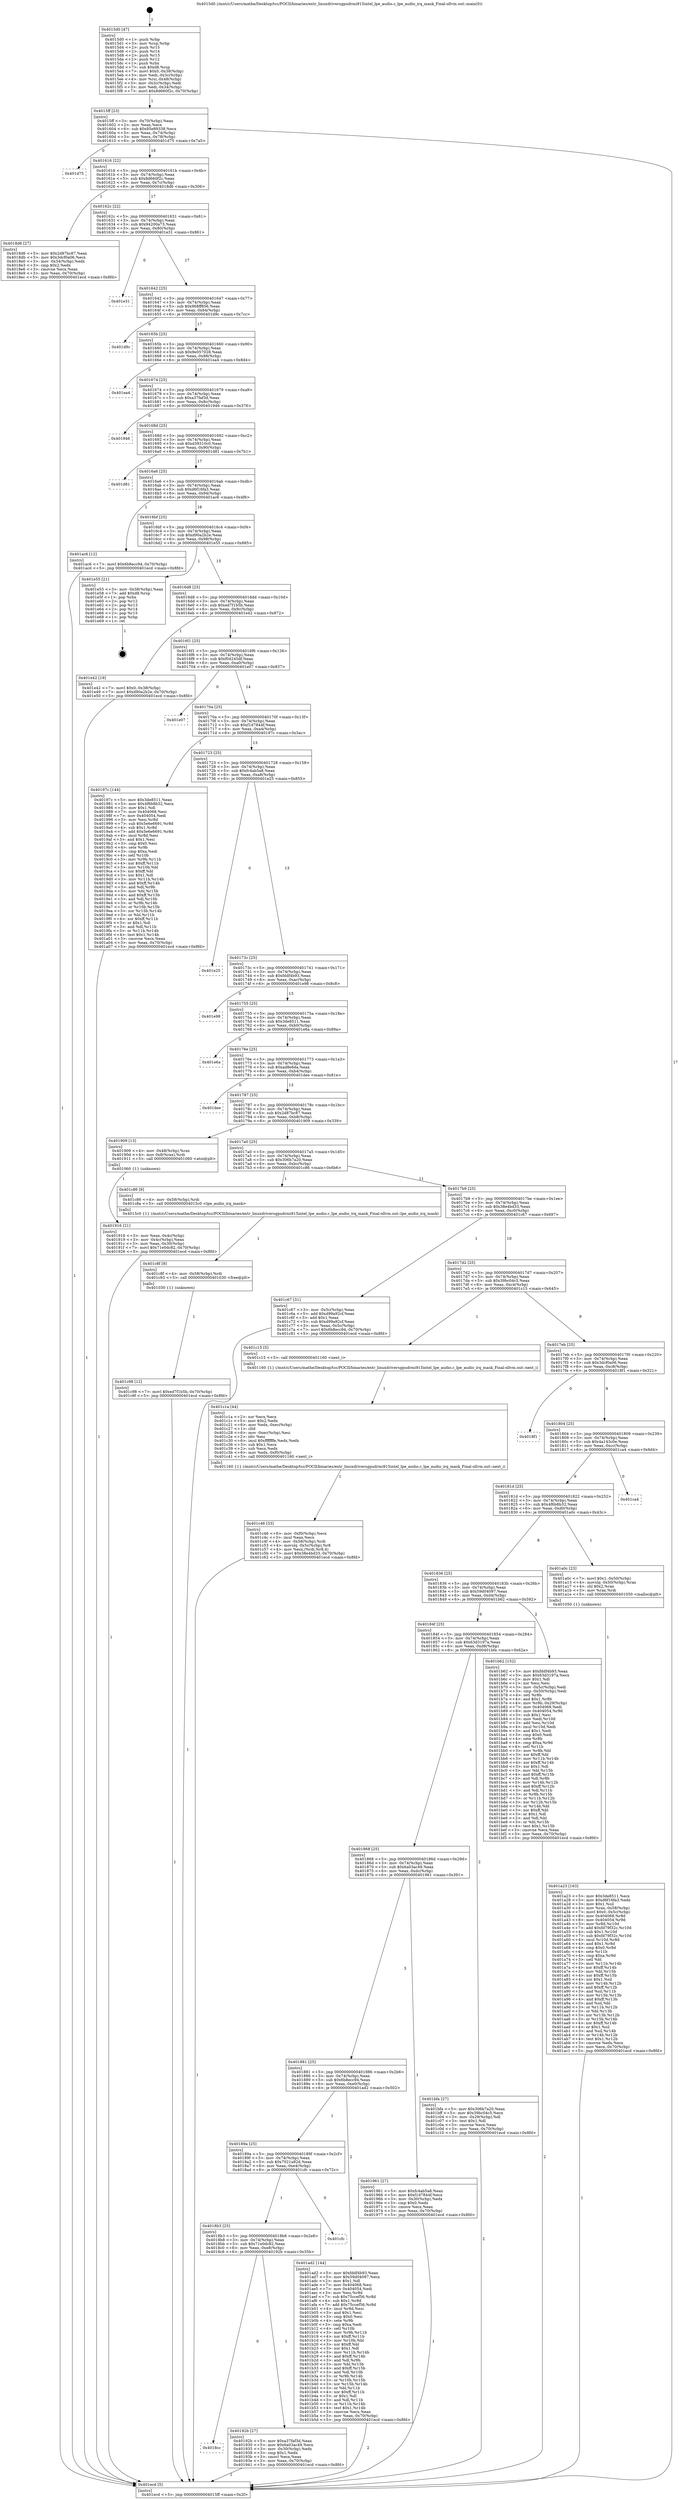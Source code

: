 digraph "0x4015d0" {
  label = "0x4015d0 (/mnt/c/Users/mathe/Desktop/tcc/POCII/binaries/extr_linuxdriversgpudrmi915intel_lpe_audio.c_lpe_audio_irq_mask_Final-ollvm.out::main(0))"
  labelloc = "t"
  node[shape=record]

  Entry [label="",width=0.3,height=0.3,shape=circle,fillcolor=black,style=filled]
  "0x4015ff" [label="{
     0x4015ff [23]\l
     | [instrs]\l
     &nbsp;&nbsp;0x4015ff \<+3\>: mov -0x70(%rbp),%eax\l
     &nbsp;&nbsp;0x401602 \<+2\>: mov %eax,%ecx\l
     &nbsp;&nbsp;0x401604 \<+6\>: sub $0x85e89338,%ecx\l
     &nbsp;&nbsp;0x40160a \<+3\>: mov %eax,-0x74(%rbp)\l
     &nbsp;&nbsp;0x40160d \<+3\>: mov %ecx,-0x78(%rbp)\l
     &nbsp;&nbsp;0x401610 \<+6\>: je 0000000000401d75 \<main+0x7a5\>\l
  }"]
  "0x401d75" [label="{
     0x401d75\l
  }", style=dashed]
  "0x401616" [label="{
     0x401616 [22]\l
     | [instrs]\l
     &nbsp;&nbsp;0x401616 \<+5\>: jmp 000000000040161b \<main+0x4b\>\l
     &nbsp;&nbsp;0x40161b \<+3\>: mov -0x74(%rbp),%eax\l
     &nbsp;&nbsp;0x40161e \<+5\>: sub $0x8d660f2c,%eax\l
     &nbsp;&nbsp;0x401623 \<+3\>: mov %eax,-0x7c(%rbp)\l
     &nbsp;&nbsp;0x401626 \<+6\>: je 00000000004018d6 \<main+0x306\>\l
  }"]
  Exit [label="",width=0.3,height=0.3,shape=circle,fillcolor=black,style=filled,peripheries=2]
  "0x4018d6" [label="{
     0x4018d6 [27]\l
     | [instrs]\l
     &nbsp;&nbsp;0x4018d6 \<+5\>: mov $0x2d87bc87,%eax\l
     &nbsp;&nbsp;0x4018db \<+5\>: mov $0x3dcf0a06,%ecx\l
     &nbsp;&nbsp;0x4018e0 \<+3\>: mov -0x34(%rbp),%edx\l
     &nbsp;&nbsp;0x4018e3 \<+3\>: cmp $0x2,%edx\l
     &nbsp;&nbsp;0x4018e6 \<+3\>: cmovne %ecx,%eax\l
     &nbsp;&nbsp;0x4018e9 \<+3\>: mov %eax,-0x70(%rbp)\l
     &nbsp;&nbsp;0x4018ec \<+5\>: jmp 0000000000401ecd \<main+0x8fd\>\l
  }"]
  "0x40162c" [label="{
     0x40162c [22]\l
     | [instrs]\l
     &nbsp;&nbsp;0x40162c \<+5\>: jmp 0000000000401631 \<main+0x61\>\l
     &nbsp;&nbsp;0x401631 \<+3\>: mov -0x74(%rbp),%eax\l
     &nbsp;&nbsp;0x401634 \<+5\>: sub $0x94200a73,%eax\l
     &nbsp;&nbsp;0x401639 \<+3\>: mov %eax,-0x80(%rbp)\l
     &nbsp;&nbsp;0x40163c \<+6\>: je 0000000000401e31 \<main+0x861\>\l
  }"]
  "0x401ecd" [label="{
     0x401ecd [5]\l
     | [instrs]\l
     &nbsp;&nbsp;0x401ecd \<+5\>: jmp 00000000004015ff \<main+0x2f\>\l
  }"]
  "0x4015d0" [label="{
     0x4015d0 [47]\l
     | [instrs]\l
     &nbsp;&nbsp;0x4015d0 \<+1\>: push %rbp\l
     &nbsp;&nbsp;0x4015d1 \<+3\>: mov %rsp,%rbp\l
     &nbsp;&nbsp;0x4015d4 \<+2\>: push %r15\l
     &nbsp;&nbsp;0x4015d6 \<+2\>: push %r14\l
     &nbsp;&nbsp;0x4015d8 \<+2\>: push %r13\l
     &nbsp;&nbsp;0x4015da \<+2\>: push %r12\l
     &nbsp;&nbsp;0x4015dc \<+1\>: push %rbx\l
     &nbsp;&nbsp;0x4015dd \<+7\>: sub $0xd8,%rsp\l
     &nbsp;&nbsp;0x4015e4 \<+7\>: movl $0x0,-0x38(%rbp)\l
     &nbsp;&nbsp;0x4015eb \<+3\>: mov %edi,-0x3c(%rbp)\l
     &nbsp;&nbsp;0x4015ee \<+4\>: mov %rsi,-0x48(%rbp)\l
     &nbsp;&nbsp;0x4015f2 \<+3\>: mov -0x3c(%rbp),%edi\l
     &nbsp;&nbsp;0x4015f5 \<+3\>: mov %edi,-0x34(%rbp)\l
     &nbsp;&nbsp;0x4015f8 \<+7\>: movl $0x8d660f2c,-0x70(%rbp)\l
  }"]
  "0x401c98" [label="{
     0x401c98 [12]\l
     | [instrs]\l
     &nbsp;&nbsp;0x401c98 \<+7\>: movl $0xed7f1b5b,-0x70(%rbp)\l
     &nbsp;&nbsp;0x401c9f \<+5\>: jmp 0000000000401ecd \<main+0x8fd\>\l
  }"]
  "0x401e31" [label="{
     0x401e31\l
  }", style=dashed]
  "0x401642" [label="{
     0x401642 [25]\l
     | [instrs]\l
     &nbsp;&nbsp;0x401642 \<+5\>: jmp 0000000000401647 \<main+0x77\>\l
     &nbsp;&nbsp;0x401647 \<+3\>: mov -0x74(%rbp),%eax\l
     &nbsp;&nbsp;0x40164a \<+5\>: sub $0x968ff856,%eax\l
     &nbsp;&nbsp;0x40164f \<+6\>: mov %eax,-0x84(%rbp)\l
     &nbsp;&nbsp;0x401655 \<+6\>: je 0000000000401d9c \<main+0x7cc\>\l
  }"]
  "0x401c8f" [label="{
     0x401c8f [9]\l
     | [instrs]\l
     &nbsp;&nbsp;0x401c8f \<+4\>: mov -0x58(%rbp),%rdi\l
     &nbsp;&nbsp;0x401c93 \<+5\>: call 0000000000401030 \<free@plt\>\l
     | [calls]\l
     &nbsp;&nbsp;0x401030 \{1\} (unknown)\l
  }"]
  "0x401d9c" [label="{
     0x401d9c\l
  }", style=dashed]
  "0x40165b" [label="{
     0x40165b [25]\l
     | [instrs]\l
     &nbsp;&nbsp;0x40165b \<+5\>: jmp 0000000000401660 \<main+0x90\>\l
     &nbsp;&nbsp;0x401660 \<+3\>: mov -0x74(%rbp),%eax\l
     &nbsp;&nbsp;0x401663 \<+5\>: sub $0x9e057028,%eax\l
     &nbsp;&nbsp;0x401668 \<+6\>: mov %eax,-0x88(%rbp)\l
     &nbsp;&nbsp;0x40166e \<+6\>: je 0000000000401ea4 \<main+0x8d4\>\l
  }"]
  "0x401c46" [label="{
     0x401c46 [33]\l
     | [instrs]\l
     &nbsp;&nbsp;0x401c46 \<+6\>: mov -0xf0(%rbp),%ecx\l
     &nbsp;&nbsp;0x401c4c \<+3\>: imul %eax,%ecx\l
     &nbsp;&nbsp;0x401c4f \<+4\>: mov -0x58(%rbp),%rdi\l
     &nbsp;&nbsp;0x401c53 \<+4\>: movslq -0x5c(%rbp),%r8\l
     &nbsp;&nbsp;0x401c57 \<+4\>: mov %ecx,(%rdi,%r8,4)\l
     &nbsp;&nbsp;0x401c5b \<+7\>: movl $0x38e4bd33,-0x70(%rbp)\l
     &nbsp;&nbsp;0x401c62 \<+5\>: jmp 0000000000401ecd \<main+0x8fd\>\l
  }"]
  "0x401ea4" [label="{
     0x401ea4\l
  }", style=dashed]
  "0x401674" [label="{
     0x401674 [25]\l
     | [instrs]\l
     &nbsp;&nbsp;0x401674 \<+5\>: jmp 0000000000401679 \<main+0xa9\>\l
     &nbsp;&nbsp;0x401679 \<+3\>: mov -0x74(%rbp),%eax\l
     &nbsp;&nbsp;0x40167c \<+5\>: sub $0xa37faf3d,%eax\l
     &nbsp;&nbsp;0x401681 \<+6\>: mov %eax,-0x8c(%rbp)\l
     &nbsp;&nbsp;0x401687 \<+6\>: je 0000000000401946 \<main+0x376\>\l
  }"]
  "0x401c1a" [label="{
     0x401c1a [44]\l
     | [instrs]\l
     &nbsp;&nbsp;0x401c1a \<+2\>: xor %ecx,%ecx\l
     &nbsp;&nbsp;0x401c1c \<+5\>: mov $0x2,%edx\l
     &nbsp;&nbsp;0x401c21 \<+6\>: mov %edx,-0xec(%rbp)\l
     &nbsp;&nbsp;0x401c27 \<+1\>: cltd\l
     &nbsp;&nbsp;0x401c28 \<+6\>: mov -0xec(%rbp),%esi\l
     &nbsp;&nbsp;0x401c2e \<+2\>: idiv %esi\l
     &nbsp;&nbsp;0x401c30 \<+6\>: imul $0xfffffffe,%edx,%edx\l
     &nbsp;&nbsp;0x401c36 \<+3\>: sub $0x1,%ecx\l
     &nbsp;&nbsp;0x401c39 \<+2\>: sub %ecx,%edx\l
     &nbsp;&nbsp;0x401c3b \<+6\>: mov %edx,-0xf0(%rbp)\l
     &nbsp;&nbsp;0x401c41 \<+5\>: call 0000000000401160 \<next_i\>\l
     | [calls]\l
     &nbsp;&nbsp;0x401160 \{1\} (/mnt/c/Users/mathe/Desktop/tcc/POCII/binaries/extr_linuxdriversgpudrmi915intel_lpe_audio.c_lpe_audio_irq_mask_Final-ollvm.out::next_i)\l
  }"]
  "0x401946" [label="{
     0x401946\l
  }", style=dashed]
  "0x40168d" [label="{
     0x40168d [25]\l
     | [instrs]\l
     &nbsp;&nbsp;0x40168d \<+5\>: jmp 0000000000401692 \<main+0xc2\>\l
     &nbsp;&nbsp;0x401692 \<+3\>: mov -0x74(%rbp),%eax\l
     &nbsp;&nbsp;0x401695 \<+5\>: sub $0xd39310c0,%eax\l
     &nbsp;&nbsp;0x40169a \<+6\>: mov %eax,-0x90(%rbp)\l
     &nbsp;&nbsp;0x4016a0 \<+6\>: je 0000000000401d81 \<main+0x7b1\>\l
  }"]
  "0x401a23" [label="{
     0x401a23 [163]\l
     | [instrs]\l
     &nbsp;&nbsp;0x401a23 \<+5\>: mov $0x3de8511,%ecx\l
     &nbsp;&nbsp;0x401a28 \<+5\>: mov $0xd6f16fa3,%edx\l
     &nbsp;&nbsp;0x401a2d \<+3\>: mov $0x1,%sil\l
     &nbsp;&nbsp;0x401a30 \<+4\>: mov %rax,-0x58(%rbp)\l
     &nbsp;&nbsp;0x401a34 \<+7\>: movl $0x0,-0x5c(%rbp)\l
     &nbsp;&nbsp;0x401a3b \<+8\>: mov 0x404068,%r8d\l
     &nbsp;&nbsp;0x401a43 \<+8\>: mov 0x404054,%r9d\l
     &nbsp;&nbsp;0x401a4b \<+3\>: mov %r8d,%r10d\l
     &nbsp;&nbsp;0x401a4e \<+7\>: add $0xfd79f32c,%r10d\l
     &nbsp;&nbsp;0x401a55 \<+4\>: sub $0x1,%r10d\l
     &nbsp;&nbsp;0x401a59 \<+7\>: sub $0xfd79f32c,%r10d\l
     &nbsp;&nbsp;0x401a60 \<+4\>: imul %r10d,%r8d\l
     &nbsp;&nbsp;0x401a64 \<+4\>: and $0x1,%r8d\l
     &nbsp;&nbsp;0x401a68 \<+4\>: cmp $0x0,%r8d\l
     &nbsp;&nbsp;0x401a6c \<+4\>: sete %r11b\l
     &nbsp;&nbsp;0x401a70 \<+4\>: cmp $0xa,%r9d\l
     &nbsp;&nbsp;0x401a74 \<+3\>: setl %bl\l
     &nbsp;&nbsp;0x401a77 \<+3\>: mov %r11b,%r14b\l
     &nbsp;&nbsp;0x401a7a \<+4\>: xor $0xff,%r14b\l
     &nbsp;&nbsp;0x401a7e \<+3\>: mov %bl,%r15b\l
     &nbsp;&nbsp;0x401a81 \<+4\>: xor $0xff,%r15b\l
     &nbsp;&nbsp;0x401a85 \<+4\>: xor $0x1,%sil\l
     &nbsp;&nbsp;0x401a89 \<+3\>: mov %r14b,%r12b\l
     &nbsp;&nbsp;0x401a8c \<+4\>: and $0xff,%r12b\l
     &nbsp;&nbsp;0x401a90 \<+3\>: and %sil,%r11b\l
     &nbsp;&nbsp;0x401a93 \<+3\>: mov %r15b,%r13b\l
     &nbsp;&nbsp;0x401a96 \<+4\>: and $0xff,%r13b\l
     &nbsp;&nbsp;0x401a9a \<+3\>: and %sil,%bl\l
     &nbsp;&nbsp;0x401a9d \<+3\>: or %r11b,%r12b\l
     &nbsp;&nbsp;0x401aa0 \<+3\>: or %bl,%r13b\l
     &nbsp;&nbsp;0x401aa3 \<+3\>: xor %r13b,%r12b\l
     &nbsp;&nbsp;0x401aa6 \<+3\>: or %r15b,%r14b\l
     &nbsp;&nbsp;0x401aa9 \<+4\>: xor $0xff,%r14b\l
     &nbsp;&nbsp;0x401aad \<+4\>: or $0x1,%sil\l
     &nbsp;&nbsp;0x401ab1 \<+3\>: and %sil,%r14b\l
     &nbsp;&nbsp;0x401ab4 \<+3\>: or %r14b,%r12b\l
     &nbsp;&nbsp;0x401ab7 \<+4\>: test $0x1,%r12b\l
     &nbsp;&nbsp;0x401abb \<+3\>: cmovne %edx,%ecx\l
     &nbsp;&nbsp;0x401abe \<+3\>: mov %ecx,-0x70(%rbp)\l
     &nbsp;&nbsp;0x401ac1 \<+5\>: jmp 0000000000401ecd \<main+0x8fd\>\l
  }"]
  "0x401d81" [label="{
     0x401d81\l
  }", style=dashed]
  "0x4016a6" [label="{
     0x4016a6 [25]\l
     | [instrs]\l
     &nbsp;&nbsp;0x4016a6 \<+5\>: jmp 00000000004016ab \<main+0xdb\>\l
     &nbsp;&nbsp;0x4016ab \<+3\>: mov -0x74(%rbp),%eax\l
     &nbsp;&nbsp;0x4016ae \<+5\>: sub $0xd6f16fa3,%eax\l
     &nbsp;&nbsp;0x4016b3 \<+6\>: mov %eax,-0x94(%rbp)\l
     &nbsp;&nbsp;0x4016b9 \<+6\>: je 0000000000401ac6 \<main+0x4f6\>\l
  }"]
  "0x4018cc" [label="{
     0x4018cc\l
  }", style=dashed]
  "0x401ac6" [label="{
     0x401ac6 [12]\l
     | [instrs]\l
     &nbsp;&nbsp;0x401ac6 \<+7\>: movl $0x6b8ecc94,-0x70(%rbp)\l
     &nbsp;&nbsp;0x401acd \<+5\>: jmp 0000000000401ecd \<main+0x8fd\>\l
  }"]
  "0x4016bf" [label="{
     0x4016bf [25]\l
     | [instrs]\l
     &nbsp;&nbsp;0x4016bf \<+5\>: jmp 00000000004016c4 \<main+0xf4\>\l
     &nbsp;&nbsp;0x4016c4 \<+3\>: mov -0x74(%rbp),%eax\l
     &nbsp;&nbsp;0x4016c7 \<+5\>: sub $0xd90a2b2e,%eax\l
     &nbsp;&nbsp;0x4016cc \<+6\>: mov %eax,-0x98(%rbp)\l
     &nbsp;&nbsp;0x4016d2 \<+6\>: je 0000000000401e55 \<main+0x885\>\l
  }"]
  "0x40192b" [label="{
     0x40192b [27]\l
     | [instrs]\l
     &nbsp;&nbsp;0x40192b \<+5\>: mov $0xa37faf3d,%eax\l
     &nbsp;&nbsp;0x401930 \<+5\>: mov $0x6a03ac49,%ecx\l
     &nbsp;&nbsp;0x401935 \<+3\>: mov -0x30(%rbp),%edx\l
     &nbsp;&nbsp;0x401938 \<+3\>: cmp $0x1,%edx\l
     &nbsp;&nbsp;0x40193b \<+3\>: cmovl %ecx,%eax\l
     &nbsp;&nbsp;0x40193e \<+3\>: mov %eax,-0x70(%rbp)\l
     &nbsp;&nbsp;0x401941 \<+5\>: jmp 0000000000401ecd \<main+0x8fd\>\l
  }"]
  "0x401e55" [label="{
     0x401e55 [21]\l
     | [instrs]\l
     &nbsp;&nbsp;0x401e55 \<+3\>: mov -0x38(%rbp),%eax\l
     &nbsp;&nbsp;0x401e58 \<+7\>: add $0xd8,%rsp\l
     &nbsp;&nbsp;0x401e5f \<+1\>: pop %rbx\l
     &nbsp;&nbsp;0x401e60 \<+2\>: pop %r12\l
     &nbsp;&nbsp;0x401e62 \<+2\>: pop %r13\l
     &nbsp;&nbsp;0x401e64 \<+2\>: pop %r14\l
     &nbsp;&nbsp;0x401e66 \<+2\>: pop %r15\l
     &nbsp;&nbsp;0x401e68 \<+1\>: pop %rbp\l
     &nbsp;&nbsp;0x401e69 \<+1\>: ret\l
  }"]
  "0x4016d8" [label="{
     0x4016d8 [25]\l
     | [instrs]\l
     &nbsp;&nbsp;0x4016d8 \<+5\>: jmp 00000000004016dd \<main+0x10d\>\l
     &nbsp;&nbsp;0x4016dd \<+3\>: mov -0x74(%rbp),%eax\l
     &nbsp;&nbsp;0x4016e0 \<+5\>: sub $0xed7f1b5b,%eax\l
     &nbsp;&nbsp;0x4016e5 \<+6\>: mov %eax,-0x9c(%rbp)\l
     &nbsp;&nbsp;0x4016eb \<+6\>: je 0000000000401e42 \<main+0x872\>\l
  }"]
  "0x4018b3" [label="{
     0x4018b3 [25]\l
     | [instrs]\l
     &nbsp;&nbsp;0x4018b3 \<+5\>: jmp 00000000004018b8 \<main+0x2e8\>\l
     &nbsp;&nbsp;0x4018b8 \<+3\>: mov -0x74(%rbp),%eax\l
     &nbsp;&nbsp;0x4018bb \<+5\>: sub $0x71e0dc82,%eax\l
     &nbsp;&nbsp;0x4018c0 \<+6\>: mov %eax,-0xe8(%rbp)\l
     &nbsp;&nbsp;0x4018c6 \<+6\>: je 000000000040192b \<main+0x35b\>\l
  }"]
  "0x401e42" [label="{
     0x401e42 [19]\l
     | [instrs]\l
     &nbsp;&nbsp;0x401e42 \<+7\>: movl $0x0,-0x38(%rbp)\l
     &nbsp;&nbsp;0x401e49 \<+7\>: movl $0xd90a2b2e,-0x70(%rbp)\l
     &nbsp;&nbsp;0x401e50 \<+5\>: jmp 0000000000401ecd \<main+0x8fd\>\l
  }"]
  "0x4016f1" [label="{
     0x4016f1 [25]\l
     | [instrs]\l
     &nbsp;&nbsp;0x4016f1 \<+5\>: jmp 00000000004016f6 \<main+0x126\>\l
     &nbsp;&nbsp;0x4016f6 \<+3\>: mov -0x74(%rbp),%eax\l
     &nbsp;&nbsp;0x4016f9 \<+5\>: sub $0xf04245df,%eax\l
     &nbsp;&nbsp;0x4016fe \<+6\>: mov %eax,-0xa0(%rbp)\l
     &nbsp;&nbsp;0x401704 \<+6\>: je 0000000000401e07 \<main+0x837\>\l
  }"]
  "0x401cfc" [label="{
     0x401cfc\l
  }", style=dashed]
  "0x401e07" [label="{
     0x401e07\l
  }", style=dashed]
  "0x40170a" [label="{
     0x40170a [25]\l
     | [instrs]\l
     &nbsp;&nbsp;0x40170a \<+5\>: jmp 000000000040170f \<main+0x13f\>\l
     &nbsp;&nbsp;0x40170f \<+3\>: mov -0x74(%rbp),%eax\l
     &nbsp;&nbsp;0x401712 \<+5\>: sub $0xf1d7844f,%eax\l
     &nbsp;&nbsp;0x401717 \<+6\>: mov %eax,-0xa4(%rbp)\l
     &nbsp;&nbsp;0x40171d \<+6\>: je 000000000040197c \<main+0x3ac\>\l
  }"]
  "0x40189a" [label="{
     0x40189a [25]\l
     | [instrs]\l
     &nbsp;&nbsp;0x40189a \<+5\>: jmp 000000000040189f \<main+0x2cf\>\l
     &nbsp;&nbsp;0x40189f \<+3\>: mov -0x74(%rbp),%eax\l
     &nbsp;&nbsp;0x4018a2 \<+5\>: sub $0x7021a92d,%eax\l
     &nbsp;&nbsp;0x4018a7 \<+6\>: mov %eax,-0xe4(%rbp)\l
     &nbsp;&nbsp;0x4018ad \<+6\>: je 0000000000401cfc \<main+0x72c\>\l
  }"]
  "0x40197c" [label="{
     0x40197c [144]\l
     | [instrs]\l
     &nbsp;&nbsp;0x40197c \<+5\>: mov $0x3de8511,%eax\l
     &nbsp;&nbsp;0x401981 \<+5\>: mov $0x4f6b8b32,%ecx\l
     &nbsp;&nbsp;0x401986 \<+2\>: mov $0x1,%dl\l
     &nbsp;&nbsp;0x401988 \<+7\>: mov 0x404068,%esi\l
     &nbsp;&nbsp;0x40198f \<+7\>: mov 0x404054,%edi\l
     &nbsp;&nbsp;0x401996 \<+3\>: mov %esi,%r8d\l
     &nbsp;&nbsp;0x401999 \<+7\>: sub $0x5e6e6691,%r8d\l
     &nbsp;&nbsp;0x4019a0 \<+4\>: sub $0x1,%r8d\l
     &nbsp;&nbsp;0x4019a4 \<+7\>: add $0x5e6e6691,%r8d\l
     &nbsp;&nbsp;0x4019ab \<+4\>: imul %r8d,%esi\l
     &nbsp;&nbsp;0x4019af \<+3\>: and $0x1,%esi\l
     &nbsp;&nbsp;0x4019b2 \<+3\>: cmp $0x0,%esi\l
     &nbsp;&nbsp;0x4019b5 \<+4\>: sete %r9b\l
     &nbsp;&nbsp;0x4019b9 \<+3\>: cmp $0xa,%edi\l
     &nbsp;&nbsp;0x4019bc \<+4\>: setl %r10b\l
     &nbsp;&nbsp;0x4019c0 \<+3\>: mov %r9b,%r11b\l
     &nbsp;&nbsp;0x4019c3 \<+4\>: xor $0xff,%r11b\l
     &nbsp;&nbsp;0x4019c7 \<+3\>: mov %r10b,%bl\l
     &nbsp;&nbsp;0x4019ca \<+3\>: xor $0xff,%bl\l
     &nbsp;&nbsp;0x4019cd \<+3\>: xor $0x1,%dl\l
     &nbsp;&nbsp;0x4019d0 \<+3\>: mov %r11b,%r14b\l
     &nbsp;&nbsp;0x4019d3 \<+4\>: and $0xff,%r14b\l
     &nbsp;&nbsp;0x4019d7 \<+3\>: and %dl,%r9b\l
     &nbsp;&nbsp;0x4019da \<+3\>: mov %bl,%r15b\l
     &nbsp;&nbsp;0x4019dd \<+4\>: and $0xff,%r15b\l
     &nbsp;&nbsp;0x4019e1 \<+3\>: and %dl,%r10b\l
     &nbsp;&nbsp;0x4019e4 \<+3\>: or %r9b,%r14b\l
     &nbsp;&nbsp;0x4019e7 \<+3\>: or %r10b,%r15b\l
     &nbsp;&nbsp;0x4019ea \<+3\>: xor %r15b,%r14b\l
     &nbsp;&nbsp;0x4019ed \<+3\>: or %bl,%r11b\l
     &nbsp;&nbsp;0x4019f0 \<+4\>: xor $0xff,%r11b\l
     &nbsp;&nbsp;0x4019f4 \<+3\>: or $0x1,%dl\l
     &nbsp;&nbsp;0x4019f7 \<+3\>: and %dl,%r11b\l
     &nbsp;&nbsp;0x4019fa \<+3\>: or %r11b,%r14b\l
     &nbsp;&nbsp;0x4019fd \<+4\>: test $0x1,%r14b\l
     &nbsp;&nbsp;0x401a01 \<+3\>: cmovne %ecx,%eax\l
     &nbsp;&nbsp;0x401a04 \<+3\>: mov %eax,-0x70(%rbp)\l
     &nbsp;&nbsp;0x401a07 \<+5\>: jmp 0000000000401ecd \<main+0x8fd\>\l
  }"]
  "0x401723" [label="{
     0x401723 [25]\l
     | [instrs]\l
     &nbsp;&nbsp;0x401723 \<+5\>: jmp 0000000000401728 \<main+0x158\>\l
     &nbsp;&nbsp;0x401728 \<+3\>: mov -0x74(%rbp),%eax\l
     &nbsp;&nbsp;0x40172b \<+5\>: sub $0xfc4ab5a8,%eax\l
     &nbsp;&nbsp;0x401730 \<+6\>: mov %eax,-0xa8(%rbp)\l
     &nbsp;&nbsp;0x401736 \<+6\>: je 0000000000401e25 \<main+0x855\>\l
  }"]
  "0x401ad2" [label="{
     0x401ad2 [144]\l
     | [instrs]\l
     &nbsp;&nbsp;0x401ad2 \<+5\>: mov $0xfddf4b93,%eax\l
     &nbsp;&nbsp;0x401ad7 \<+5\>: mov $0x59d04097,%ecx\l
     &nbsp;&nbsp;0x401adc \<+2\>: mov $0x1,%dl\l
     &nbsp;&nbsp;0x401ade \<+7\>: mov 0x404068,%esi\l
     &nbsp;&nbsp;0x401ae5 \<+7\>: mov 0x404054,%edi\l
     &nbsp;&nbsp;0x401aec \<+3\>: mov %esi,%r8d\l
     &nbsp;&nbsp;0x401aef \<+7\>: sub $0x75ccef56,%r8d\l
     &nbsp;&nbsp;0x401af6 \<+4\>: sub $0x1,%r8d\l
     &nbsp;&nbsp;0x401afa \<+7\>: add $0x75ccef56,%r8d\l
     &nbsp;&nbsp;0x401b01 \<+4\>: imul %r8d,%esi\l
     &nbsp;&nbsp;0x401b05 \<+3\>: and $0x1,%esi\l
     &nbsp;&nbsp;0x401b08 \<+3\>: cmp $0x0,%esi\l
     &nbsp;&nbsp;0x401b0b \<+4\>: sete %r9b\l
     &nbsp;&nbsp;0x401b0f \<+3\>: cmp $0xa,%edi\l
     &nbsp;&nbsp;0x401b12 \<+4\>: setl %r10b\l
     &nbsp;&nbsp;0x401b16 \<+3\>: mov %r9b,%r11b\l
     &nbsp;&nbsp;0x401b19 \<+4\>: xor $0xff,%r11b\l
     &nbsp;&nbsp;0x401b1d \<+3\>: mov %r10b,%bl\l
     &nbsp;&nbsp;0x401b20 \<+3\>: xor $0xff,%bl\l
     &nbsp;&nbsp;0x401b23 \<+3\>: xor $0x1,%dl\l
     &nbsp;&nbsp;0x401b26 \<+3\>: mov %r11b,%r14b\l
     &nbsp;&nbsp;0x401b29 \<+4\>: and $0xff,%r14b\l
     &nbsp;&nbsp;0x401b2d \<+3\>: and %dl,%r9b\l
     &nbsp;&nbsp;0x401b30 \<+3\>: mov %bl,%r15b\l
     &nbsp;&nbsp;0x401b33 \<+4\>: and $0xff,%r15b\l
     &nbsp;&nbsp;0x401b37 \<+3\>: and %dl,%r10b\l
     &nbsp;&nbsp;0x401b3a \<+3\>: or %r9b,%r14b\l
     &nbsp;&nbsp;0x401b3d \<+3\>: or %r10b,%r15b\l
     &nbsp;&nbsp;0x401b40 \<+3\>: xor %r15b,%r14b\l
     &nbsp;&nbsp;0x401b43 \<+3\>: or %bl,%r11b\l
     &nbsp;&nbsp;0x401b46 \<+4\>: xor $0xff,%r11b\l
     &nbsp;&nbsp;0x401b4a \<+3\>: or $0x1,%dl\l
     &nbsp;&nbsp;0x401b4d \<+3\>: and %dl,%r11b\l
     &nbsp;&nbsp;0x401b50 \<+3\>: or %r11b,%r14b\l
     &nbsp;&nbsp;0x401b53 \<+4\>: test $0x1,%r14b\l
     &nbsp;&nbsp;0x401b57 \<+3\>: cmovne %ecx,%eax\l
     &nbsp;&nbsp;0x401b5a \<+3\>: mov %eax,-0x70(%rbp)\l
     &nbsp;&nbsp;0x401b5d \<+5\>: jmp 0000000000401ecd \<main+0x8fd\>\l
  }"]
  "0x401e25" [label="{
     0x401e25\l
  }", style=dashed]
  "0x40173c" [label="{
     0x40173c [25]\l
     | [instrs]\l
     &nbsp;&nbsp;0x40173c \<+5\>: jmp 0000000000401741 \<main+0x171\>\l
     &nbsp;&nbsp;0x401741 \<+3\>: mov -0x74(%rbp),%eax\l
     &nbsp;&nbsp;0x401744 \<+5\>: sub $0xfddf4b93,%eax\l
     &nbsp;&nbsp;0x401749 \<+6\>: mov %eax,-0xac(%rbp)\l
     &nbsp;&nbsp;0x40174f \<+6\>: je 0000000000401e98 \<main+0x8c8\>\l
  }"]
  "0x401881" [label="{
     0x401881 [25]\l
     | [instrs]\l
     &nbsp;&nbsp;0x401881 \<+5\>: jmp 0000000000401886 \<main+0x2b6\>\l
     &nbsp;&nbsp;0x401886 \<+3\>: mov -0x74(%rbp),%eax\l
     &nbsp;&nbsp;0x401889 \<+5\>: sub $0x6b8ecc94,%eax\l
     &nbsp;&nbsp;0x40188e \<+6\>: mov %eax,-0xe0(%rbp)\l
     &nbsp;&nbsp;0x401894 \<+6\>: je 0000000000401ad2 \<main+0x502\>\l
  }"]
  "0x401e98" [label="{
     0x401e98\l
  }", style=dashed]
  "0x401755" [label="{
     0x401755 [25]\l
     | [instrs]\l
     &nbsp;&nbsp;0x401755 \<+5\>: jmp 000000000040175a \<main+0x18a\>\l
     &nbsp;&nbsp;0x40175a \<+3\>: mov -0x74(%rbp),%eax\l
     &nbsp;&nbsp;0x40175d \<+5\>: sub $0x3de8511,%eax\l
     &nbsp;&nbsp;0x401762 \<+6\>: mov %eax,-0xb0(%rbp)\l
     &nbsp;&nbsp;0x401768 \<+6\>: je 0000000000401e6a \<main+0x89a\>\l
  }"]
  "0x401961" [label="{
     0x401961 [27]\l
     | [instrs]\l
     &nbsp;&nbsp;0x401961 \<+5\>: mov $0xfc4ab5a8,%eax\l
     &nbsp;&nbsp;0x401966 \<+5\>: mov $0xf1d7844f,%ecx\l
     &nbsp;&nbsp;0x40196b \<+3\>: mov -0x30(%rbp),%edx\l
     &nbsp;&nbsp;0x40196e \<+3\>: cmp $0x0,%edx\l
     &nbsp;&nbsp;0x401971 \<+3\>: cmove %ecx,%eax\l
     &nbsp;&nbsp;0x401974 \<+3\>: mov %eax,-0x70(%rbp)\l
     &nbsp;&nbsp;0x401977 \<+5\>: jmp 0000000000401ecd \<main+0x8fd\>\l
  }"]
  "0x401e6a" [label="{
     0x401e6a\l
  }", style=dashed]
  "0x40176e" [label="{
     0x40176e [25]\l
     | [instrs]\l
     &nbsp;&nbsp;0x40176e \<+5\>: jmp 0000000000401773 \<main+0x1a3\>\l
     &nbsp;&nbsp;0x401773 \<+3\>: mov -0x74(%rbp),%eax\l
     &nbsp;&nbsp;0x401776 \<+5\>: sub $0xad8e6da,%eax\l
     &nbsp;&nbsp;0x40177b \<+6\>: mov %eax,-0xb4(%rbp)\l
     &nbsp;&nbsp;0x401781 \<+6\>: je 0000000000401dee \<main+0x81e\>\l
  }"]
  "0x401868" [label="{
     0x401868 [25]\l
     | [instrs]\l
     &nbsp;&nbsp;0x401868 \<+5\>: jmp 000000000040186d \<main+0x29d\>\l
     &nbsp;&nbsp;0x40186d \<+3\>: mov -0x74(%rbp),%eax\l
     &nbsp;&nbsp;0x401870 \<+5\>: sub $0x6a03ac49,%eax\l
     &nbsp;&nbsp;0x401875 \<+6\>: mov %eax,-0xdc(%rbp)\l
     &nbsp;&nbsp;0x40187b \<+6\>: je 0000000000401961 \<main+0x391\>\l
  }"]
  "0x401dee" [label="{
     0x401dee\l
  }", style=dashed]
  "0x401787" [label="{
     0x401787 [25]\l
     | [instrs]\l
     &nbsp;&nbsp;0x401787 \<+5\>: jmp 000000000040178c \<main+0x1bc\>\l
     &nbsp;&nbsp;0x40178c \<+3\>: mov -0x74(%rbp),%eax\l
     &nbsp;&nbsp;0x40178f \<+5\>: sub $0x2d87bc87,%eax\l
     &nbsp;&nbsp;0x401794 \<+6\>: mov %eax,-0xb8(%rbp)\l
     &nbsp;&nbsp;0x40179a \<+6\>: je 0000000000401909 \<main+0x339\>\l
  }"]
  "0x401bfa" [label="{
     0x401bfa [27]\l
     | [instrs]\l
     &nbsp;&nbsp;0x401bfa \<+5\>: mov $0x306b7a20,%eax\l
     &nbsp;&nbsp;0x401bff \<+5\>: mov $0x39bc04c5,%ecx\l
     &nbsp;&nbsp;0x401c04 \<+3\>: mov -0x29(%rbp),%dl\l
     &nbsp;&nbsp;0x401c07 \<+3\>: test $0x1,%dl\l
     &nbsp;&nbsp;0x401c0a \<+3\>: cmovne %ecx,%eax\l
     &nbsp;&nbsp;0x401c0d \<+3\>: mov %eax,-0x70(%rbp)\l
     &nbsp;&nbsp;0x401c10 \<+5\>: jmp 0000000000401ecd \<main+0x8fd\>\l
  }"]
  "0x401909" [label="{
     0x401909 [13]\l
     | [instrs]\l
     &nbsp;&nbsp;0x401909 \<+4\>: mov -0x48(%rbp),%rax\l
     &nbsp;&nbsp;0x40190d \<+4\>: mov 0x8(%rax),%rdi\l
     &nbsp;&nbsp;0x401911 \<+5\>: call 0000000000401060 \<atoi@plt\>\l
     | [calls]\l
     &nbsp;&nbsp;0x401060 \{1\} (unknown)\l
  }"]
  "0x4017a0" [label="{
     0x4017a0 [25]\l
     | [instrs]\l
     &nbsp;&nbsp;0x4017a0 \<+5\>: jmp 00000000004017a5 \<main+0x1d5\>\l
     &nbsp;&nbsp;0x4017a5 \<+3\>: mov -0x74(%rbp),%eax\l
     &nbsp;&nbsp;0x4017a8 \<+5\>: sub $0x306b7a20,%eax\l
     &nbsp;&nbsp;0x4017ad \<+6\>: mov %eax,-0xbc(%rbp)\l
     &nbsp;&nbsp;0x4017b3 \<+6\>: je 0000000000401c86 \<main+0x6b6\>\l
  }"]
  "0x401916" [label="{
     0x401916 [21]\l
     | [instrs]\l
     &nbsp;&nbsp;0x401916 \<+3\>: mov %eax,-0x4c(%rbp)\l
     &nbsp;&nbsp;0x401919 \<+3\>: mov -0x4c(%rbp),%eax\l
     &nbsp;&nbsp;0x40191c \<+3\>: mov %eax,-0x30(%rbp)\l
     &nbsp;&nbsp;0x40191f \<+7\>: movl $0x71e0dc82,-0x70(%rbp)\l
     &nbsp;&nbsp;0x401926 \<+5\>: jmp 0000000000401ecd \<main+0x8fd\>\l
  }"]
  "0x40184f" [label="{
     0x40184f [25]\l
     | [instrs]\l
     &nbsp;&nbsp;0x40184f \<+5\>: jmp 0000000000401854 \<main+0x284\>\l
     &nbsp;&nbsp;0x401854 \<+3\>: mov -0x74(%rbp),%eax\l
     &nbsp;&nbsp;0x401857 \<+5\>: sub $0x63d3197a,%eax\l
     &nbsp;&nbsp;0x40185c \<+6\>: mov %eax,-0xd8(%rbp)\l
     &nbsp;&nbsp;0x401862 \<+6\>: je 0000000000401bfa \<main+0x62a\>\l
  }"]
  "0x401c86" [label="{
     0x401c86 [9]\l
     | [instrs]\l
     &nbsp;&nbsp;0x401c86 \<+4\>: mov -0x58(%rbp),%rdi\l
     &nbsp;&nbsp;0x401c8a \<+5\>: call 00000000004015c0 \<lpe_audio_irq_mask\>\l
     | [calls]\l
     &nbsp;&nbsp;0x4015c0 \{1\} (/mnt/c/Users/mathe/Desktop/tcc/POCII/binaries/extr_linuxdriversgpudrmi915intel_lpe_audio.c_lpe_audio_irq_mask_Final-ollvm.out::lpe_audio_irq_mask)\l
  }"]
  "0x4017b9" [label="{
     0x4017b9 [25]\l
     | [instrs]\l
     &nbsp;&nbsp;0x4017b9 \<+5\>: jmp 00000000004017be \<main+0x1ee\>\l
     &nbsp;&nbsp;0x4017be \<+3\>: mov -0x74(%rbp),%eax\l
     &nbsp;&nbsp;0x4017c1 \<+5\>: sub $0x38e4bd33,%eax\l
     &nbsp;&nbsp;0x4017c6 \<+6\>: mov %eax,-0xc0(%rbp)\l
     &nbsp;&nbsp;0x4017cc \<+6\>: je 0000000000401c67 \<main+0x697\>\l
  }"]
  "0x401b62" [label="{
     0x401b62 [152]\l
     | [instrs]\l
     &nbsp;&nbsp;0x401b62 \<+5\>: mov $0xfddf4b93,%eax\l
     &nbsp;&nbsp;0x401b67 \<+5\>: mov $0x63d3197a,%ecx\l
     &nbsp;&nbsp;0x401b6c \<+2\>: mov $0x1,%dl\l
     &nbsp;&nbsp;0x401b6e \<+2\>: xor %esi,%esi\l
     &nbsp;&nbsp;0x401b70 \<+3\>: mov -0x5c(%rbp),%edi\l
     &nbsp;&nbsp;0x401b73 \<+3\>: cmp -0x50(%rbp),%edi\l
     &nbsp;&nbsp;0x401b76 \<+4\>: setl %r8b\l
     &nbsp;&nbsp;0x401b7a \<+4\>: and $0x1,%r8b\l
     &nbsp;&nbsp;0x401b7e \<+4\>: mov %r8b,-0x29(%rbp)\l
     &nbsp;&nbsp;0x401b82 \<+7\>: mov 0x404068,%edi\l
     &nbsp;&nbsp;0x401b89 \<+8\>: mov 0x404054,%r9d\l
     &nbsp;&nbsp;0x401b91 \<+3\>: sub $0x1,%esi\l
     &nbsp;&nbsp;0x401b94 \<+3\>: mov %edi,%r10d\l
     &nbsp;&nbsp;0x401b97 \<+3\>: add %esi,%r10d\l
     &nbsp;&nbsp;0x401b9a \<+4\>: imul %r10d,%edi\l
     &nbsp;&nbsp;0x401b9e \<+3\>: and $0x1,%edi\l
     &nbsp;&nbsp;0x401ba1 \<+3\>: cmp $0x0,%edi\l
     &nbsp;&nbsp;0x401ba4 \<+4\>: sete %r8b\l
     &nbsp;&nbsp;0x401ba8 \<+4\>: cmp $0xa,%r9d\l
     &nbsp;&nbsp;0x401bac \<+4\>: setl %r11b\l
     &nbsp;&nbsp;0x401bb0 \<+3\>: mov %r8b,%bl\l
     &nbsp;&nbsp;0x401bb3 \<+3\>: xor $0xff,%bl\l
     &nbsp;&nbsp;0x401bb6 \<+3\>: mov %r11b,%r14b\l
     &nbsp;&nbsp;0x401bb9 \<+4\>: xor $0xff,%r14b\l
     &nbsp;&nbsp;0x401bbd \<+3\>: xor $0x1,%dl\l
     &nbsp;&nbsp;0x401bc0 \<+3\>: mov %bl,%r15b\l
     &nbsp;&nbsp;0x401bc3 \<+4\>: and $0xff,%r15b\l
     &nbsp;&nbsp;0x401bc7 \<+3\>: and %dl,%r8b\l
     &nbsp;&nbsp;0x401bca \<+3\>: mov %r14b,%r12b\l
     &nbsp;&nbsp;0x401bcd \<+4\>: and $0xff,%r12b\l
     &nbsp;&nbsp;0x401bd1 \<+3\>: and %dl,%r11b\l
     &nbsp;&nbsp;0x401bd4 \<+3\>: or %r8b,%r15b\l
     &nbsp;&nbsp;0x401bd7 \<+3\>: or %r11b,%r12b\l
     &nbsp;&nbsp;0x401bda \<+3\>: xor %r12b,%r15b\l
     &nbsp;&nbsp;0x401bdd \<+3\>: or %r14b,%bl\l
     &nbsp;&nbsp;0x401be0 \<+3\>: xor $0xff,%bl\l
     &nbsp;&nbsp;0x401be3 \<+3\>: or $0x1,%dl\l
     &nbsp;&nbsp;0x401be6 \<+2\>: and %dl,%bl\l
     &nbsp;&nbsp;0x401be8 \<+3\>: or %bl,%r15b\l
     &nbsp;&nbsp;0x401beb \<+4\>: test $0x1,%r15b\l
     &nbsp;&nbsp;0x401bef \<+3\>: cmovne %ecx,%eax\l
     &nbsp;&nbsp;0x401bf2 \<+3\>: mov %eax,-0x70(%rbp)\l
     &nbsp;&nbsp;0x401bf5 \<+5\>: jmp 0000000000401ecd \<main+0x8fd\>\l
  }"]
  "0x401c67" [label="{
     0x401c67 [31]\l
     | [instrs]\l
     &nbsp;&nbsp;0x401c67 \<+3\>: mov -0x5c(%rbp),%eax\l
     &nbsp;&nbsp;0x401c6a \<+5\>: add $0xd99a92cf,%eax\l
     &nbsp;&nbsp;0x401c6f \<+3\>: add $0x1,%eax\l
     &nbsp;&nbsp;0x401c72 \<+5\>: sub $0xd99a92cf,%eax\l
     &nbsp;&nbsp;0x401c77 \<+3\>: mov %eax,-0x5c(%rbp)\l
     &nbsp;&nbsp;0x401c7a \<+7\>: movl $0x6b8ecc94,-0x70(%rbp)\l
     &nbsp;&nbsp;0x401c81 \<+5\>: jmp 0000000000401ecd \<main+0x8fd\>\l
  }"]
  "0x4017d2" [label="{
     0x4017d2 [25]\l
     | [instrs]\l
     &nbsp;&nbsp;0x4017d2 \<+5\>: jmp 00000000004017d7 \<main+0x207\>\l
     &nbsp;&nbsp;0x4017d7 \<+3\>: mov -0x74(%rbp),%eax\l
     &nbsp;&nbsp;0x4017da \<+5\>: sub $0x39bc04c5,%eax\l
     &nbsp;&nbsp;0x4017df \<+6\>: mov %eax,-0xc4(%rbp)\l
     &nbsp;&nbsp;0x4017e5 \<+6\>: je 0000000000401c15 \<main+0x645\>\l
  }"]
  "0x401836" [label="{
     0x401836 [25]\l
     | [instrs]\l
     &nbsp;&nbsp;0x401836 \<+5\>: jmp 000000000040183b \<main+0x26b\>\l
     &nbsp;&nbsp;0x40183b \<+3\>: mov -0x74(%rbp),%eax\l
     &nbsp;&nbsp;0x40183e \<+5\>: sub $0x59d04097,%eax\l
     &nbsp;&nbsp;0x401843 \<+6\>: mov %eax,-0xd4(%rbp)\l
     &nbsp;&nbsp;0x401849 \<+6\>: je 0000000000401b62 \<main+0x592\>\l
  }"]
  "0x401c15" [label="{
     0x401c15 [5]\l
     | [instrs]\l
     &nbsp;&nbsp;0x401c15 \<+5\>: call 0000000000401160 \<next_i\>\l
     | [calls]\l
     &nbsp;&nbsp;0x401160 \{1\} (/mnt/c/Users/mathe/Desktop/tcc/POCII/binaries/extr_linuxdriversgpudrmi915intel_lpe_audio.c_lpe_audio_irq_mask_Final-ollvm.out::next_i)\l
  }"]
  "0x4017eb" [label="{
     0x4017eb [25]\l
     | [instrs]\l
     &nbsp;&nbsp;0x4017eb \<+5\>: jmp 00000000004017f0 \<main+0x220\>\l
     &nbsp;&nbsp;0x4017f0 \<+3\>: mov -0x74(%rbp),%eax\l
     &nbsp;&nbsp;0x4017f3 \<+5\>: sub $0x3dcf0a06,%eax\l
     &nbsp;&nbsp;0x4017f8 \<+6\>: mov %eax,-0xc8(%rbp)\l
     &nbsp;&nbsp;0x4017fe \<+6\>: je 00000000004018f1 \<main+0x321\>\l
  }"]
  "0x401a0c" [label="{
     0x401a0c [23]\l
     | [instrs]\l
     &nbsp;&nbsp;0x401a0c \<+7\>: movl $0x1,-0x50(%rbp)\l
     &nbsp;&nbsp;0x401a13 \<+4\>: movslq -0x50(%rbp),%rax\l
     &nbsp;&nbsp;0x401a17 \<+4\>: shl $0x2,%rax\l
     &nbsp;&nbsp;0x401a1b \<+3\>: mov %rax,%rdi\l
     &nbsp;&nbsp;0x401a1e \<+5\>: call 0000000000401050 \<malloc@plt\>\l
     | [calls]\l
     &nbsp;&nbsp;0x401050 \{1\} (unknown)\l
  }"]
  "0x4018f1" [label="{
     0x4018f1\l
  }", style=dashed]
  "0x401804" [label="{
     0x401804 [25]\l
     | [instrs]\l
     &nbsp;&nbsp;0x401804 \<+5\>: jmp 0000000000401809 \<main+0x239\>\l
     &nbsp;&nbsp;0x401809 \<+3\>: mov -0x74(%rbp),%eax\l
     &nbsp;&nbsp;0x40180c \<+5\>: sub $0x4a143c0e,%eax\l
     &nbsp;&nbsp;0x401811 \<+6\>: mov %eax,-0xcc(%rbp)\l
     &nbsp;&nbsp;0x401817 \<+6\>: je 0000000000401ca4 \<main+0x6d4\>\l
  }"]
  "0x40181d" [label="{
     0x40181d [25]\l
     | [instrs]\l
     &nbsp;&nbsp;0x40181d \<+5\>: jmp 0000000000401822 \<main+0x252\>\l
     &nbsp;&nbsp;0x401822 \<+3\>: mov -0x74(%rbp),%eax\l
     &nbsp;&nbsp;0x401825 \<+5\>: sub $0x4f6b8b32,%eax\l
     &nbsp;&nbsp;0x40182a \<+6\>: mov %eax,-0xd0(%rbp)\l
     &nbsp;&nbsp;0x401830 \<+6\>: je 0000000000401a0c \<main+0x43c\>\l
  }"]
  "0x401ca4" [label="{
     0x401ca4\l
  }", style=dashed]
  Entry -> "0x4015d0" [label=" 1"]
  "0x4015ff" -> "0x401d75" [label=" 0"]
  "0x4015ff" -> "0x401616" [label=" 18"]
  "0x401e55" -> Exit [label=" 1"]
  "0x401616" -> "0x4018d6" [label=" 1"]
  "0x401616" -> "0x40162c" [label=" 17"]
  "0x4018d6" -> "0x401ecd" [label=" 1"]
  "0x4015d0" -> "0x4015ff" [label=" 1"]
  "0x401ecd" -> "0x4015ff" [label=" 17"]
  "0x401e42" -> "0x401ecd" [label=" 1"]
  "0x40162c" -> "0x401e31" [label=" 0"]
  "0x40162c" -> "0x401642" [label=" 17"]
  "0x401c98" -> "0x401ecd" [label=" 1"]
  "0x401642" -> "0x401d9c" [label=" 0"]
  "0x401642" -> "0x40165b" [label=" 17"]
  "0x401c8f" -> "0x401c98" [label=" 1"]
  "0x40165b" -> "0x401ea4" [label=" 0"]
  "0x40165b" -> "0x401674" [label=" 17"]
  "0x401c86" -> "0x401c8f" [label=" 1"]
  "0x401674" -> "0x401946" [label=" 0"]
  "0x401674" -> "0x40168d" [label=" 17"]
  "0x401c67" -> "0x401ecd" [label=" 1"]
  "0x40168d" -> "0x401d81" [label=" 0"]
  "0x40168d" -> "0x4016a6" [label=" 17"]
  "0x401c46" -> "0x401ecd" [label=" 1"]
  "0x4016a6" -> "0x401ac6" [label=" 1"]
  "0x4016a6" -> "0x4016bf" [label=" 16"]
  "0x401c1a" -> "0x401c46" [label=" 1"]
  "0x4016bf" -> "0x401e55" [label=" 1"]
  "0x4016bf" -> "0x4016d8" [label=" 15"]
  "0x401c15" -> "0x401c1a" [label=" 1"]
  "0x4016d8" -> "0x401e42" [label=" 1"]
  "0x4016d8" -> "0x4016f1" [label=" 14"]
  "0x401b62" -> "0x401ecd" [label=" 2"]
  "0x4016f1" -> "0x401e07" [label=" 0"]
  "0x4016f1" -> "0x40170a" [label=" 14"]
  "0x401ad2" -> "0x401ecd" [label=" 2"]
  "0x40170a" -> "0x40197c" [label=" 1"]
  "0x40170a" -> "0x401723" [label=" 13"]
  "0x401a23" -> "0x401ecd" [label=" 1"]
  "0x401723" -> "0x401e25" [label=" 0"]
  "0x401723" -> "0x40173c" [label=" 13"]
  "0x401a0c" -> "0x401a23" [label=" 1"]
  "0x40173c" -> "0x401e98" [label=" 0"]
  "0x40173c" -> "0x401755" [label=" 13"]
  "0x401961" -> "0x401ecd" [label=" 1"]
  "0x401755" -> "0x401e6a" [label=" 0"]
  "0x401755" -> "0x40176e" [label=" 13"]
  "0x40192b" -> "0x401ecd" [label=" 1"]
  "0x40176e" -> "0x401dee" [label=" 0"]
  "0x40176e" -> "0x401787" [label=" 13"]
  "0x4018b3" -> "0x40192b" [label=" 1"]
  "0x401787" -> "0x401909" [label=" 1"]
  "0x401787" -> "0x4017a0" [label=" 12"]
  "0x401909" -> "0x401916" [label=" 1"]
  "0x401916" -> "0x401ecd" [label=" 1"]
  "0x401bfa" -> "0x401ecd" [label=" 2"]
  "0x4017a0" -> "0x401c86" [label=" 1"]
  "0x4017a0" -> "0x4017b9" [label=" 11"]
  "0x40189a" -> "0x401cfc" [label=" 0"]
  "0x4017b9" -> "0x401c67" [label=" 1"]
  "0x4017b9" -> "0x4017d2" [label=" 10"]
  "0x401ac6" -> "0x401ecd" [label=" 1"]
  "0x4017d2" -> "0x401c15" [label=" 1"]
  "0x4017d2" -> "0x4017eb" [label=" 9"]
  "0x401881" -> "0x401ad2" [label=" 2"]
  "0x4017eb" -> "0x4018f1" [label=" 0"]
  "0x4017eb" -> "0x401804" [label=" 9"]
  "0x40197c" -> "0x401ecd" [label=" 1"]
  "0x401804" -> "0x401ca4" [label=" 0"]
  "0x401804" -> "0x40181d" [label=" 9"]
  "0x401868" -> "0x401881" [label=" 3"]
  "0x40181d" -> "0x401a0c" [label=" 1"]
  "0x40181d" -> "0x401836" [label=" 8"]
  "0x401881" -> "0x40189a" [label=" 1"]
  "0x401836" -> "0x401b62" [label=" 2"]
  "0x401836" -> "0x40184f" [label=" 6"]
  "0x40189a" -> "0x4018b3" [label=" 1"]
  "0x40184f" -> "0x401bfa" [label=" 2"]
  "0x40184f" -> "0x401868" [label=" 4"]
  "0x4018b3" -> "0x4018cc" [label=" 0"]
  "0x401868" -> "0x401961" [label=" 1"]
}
